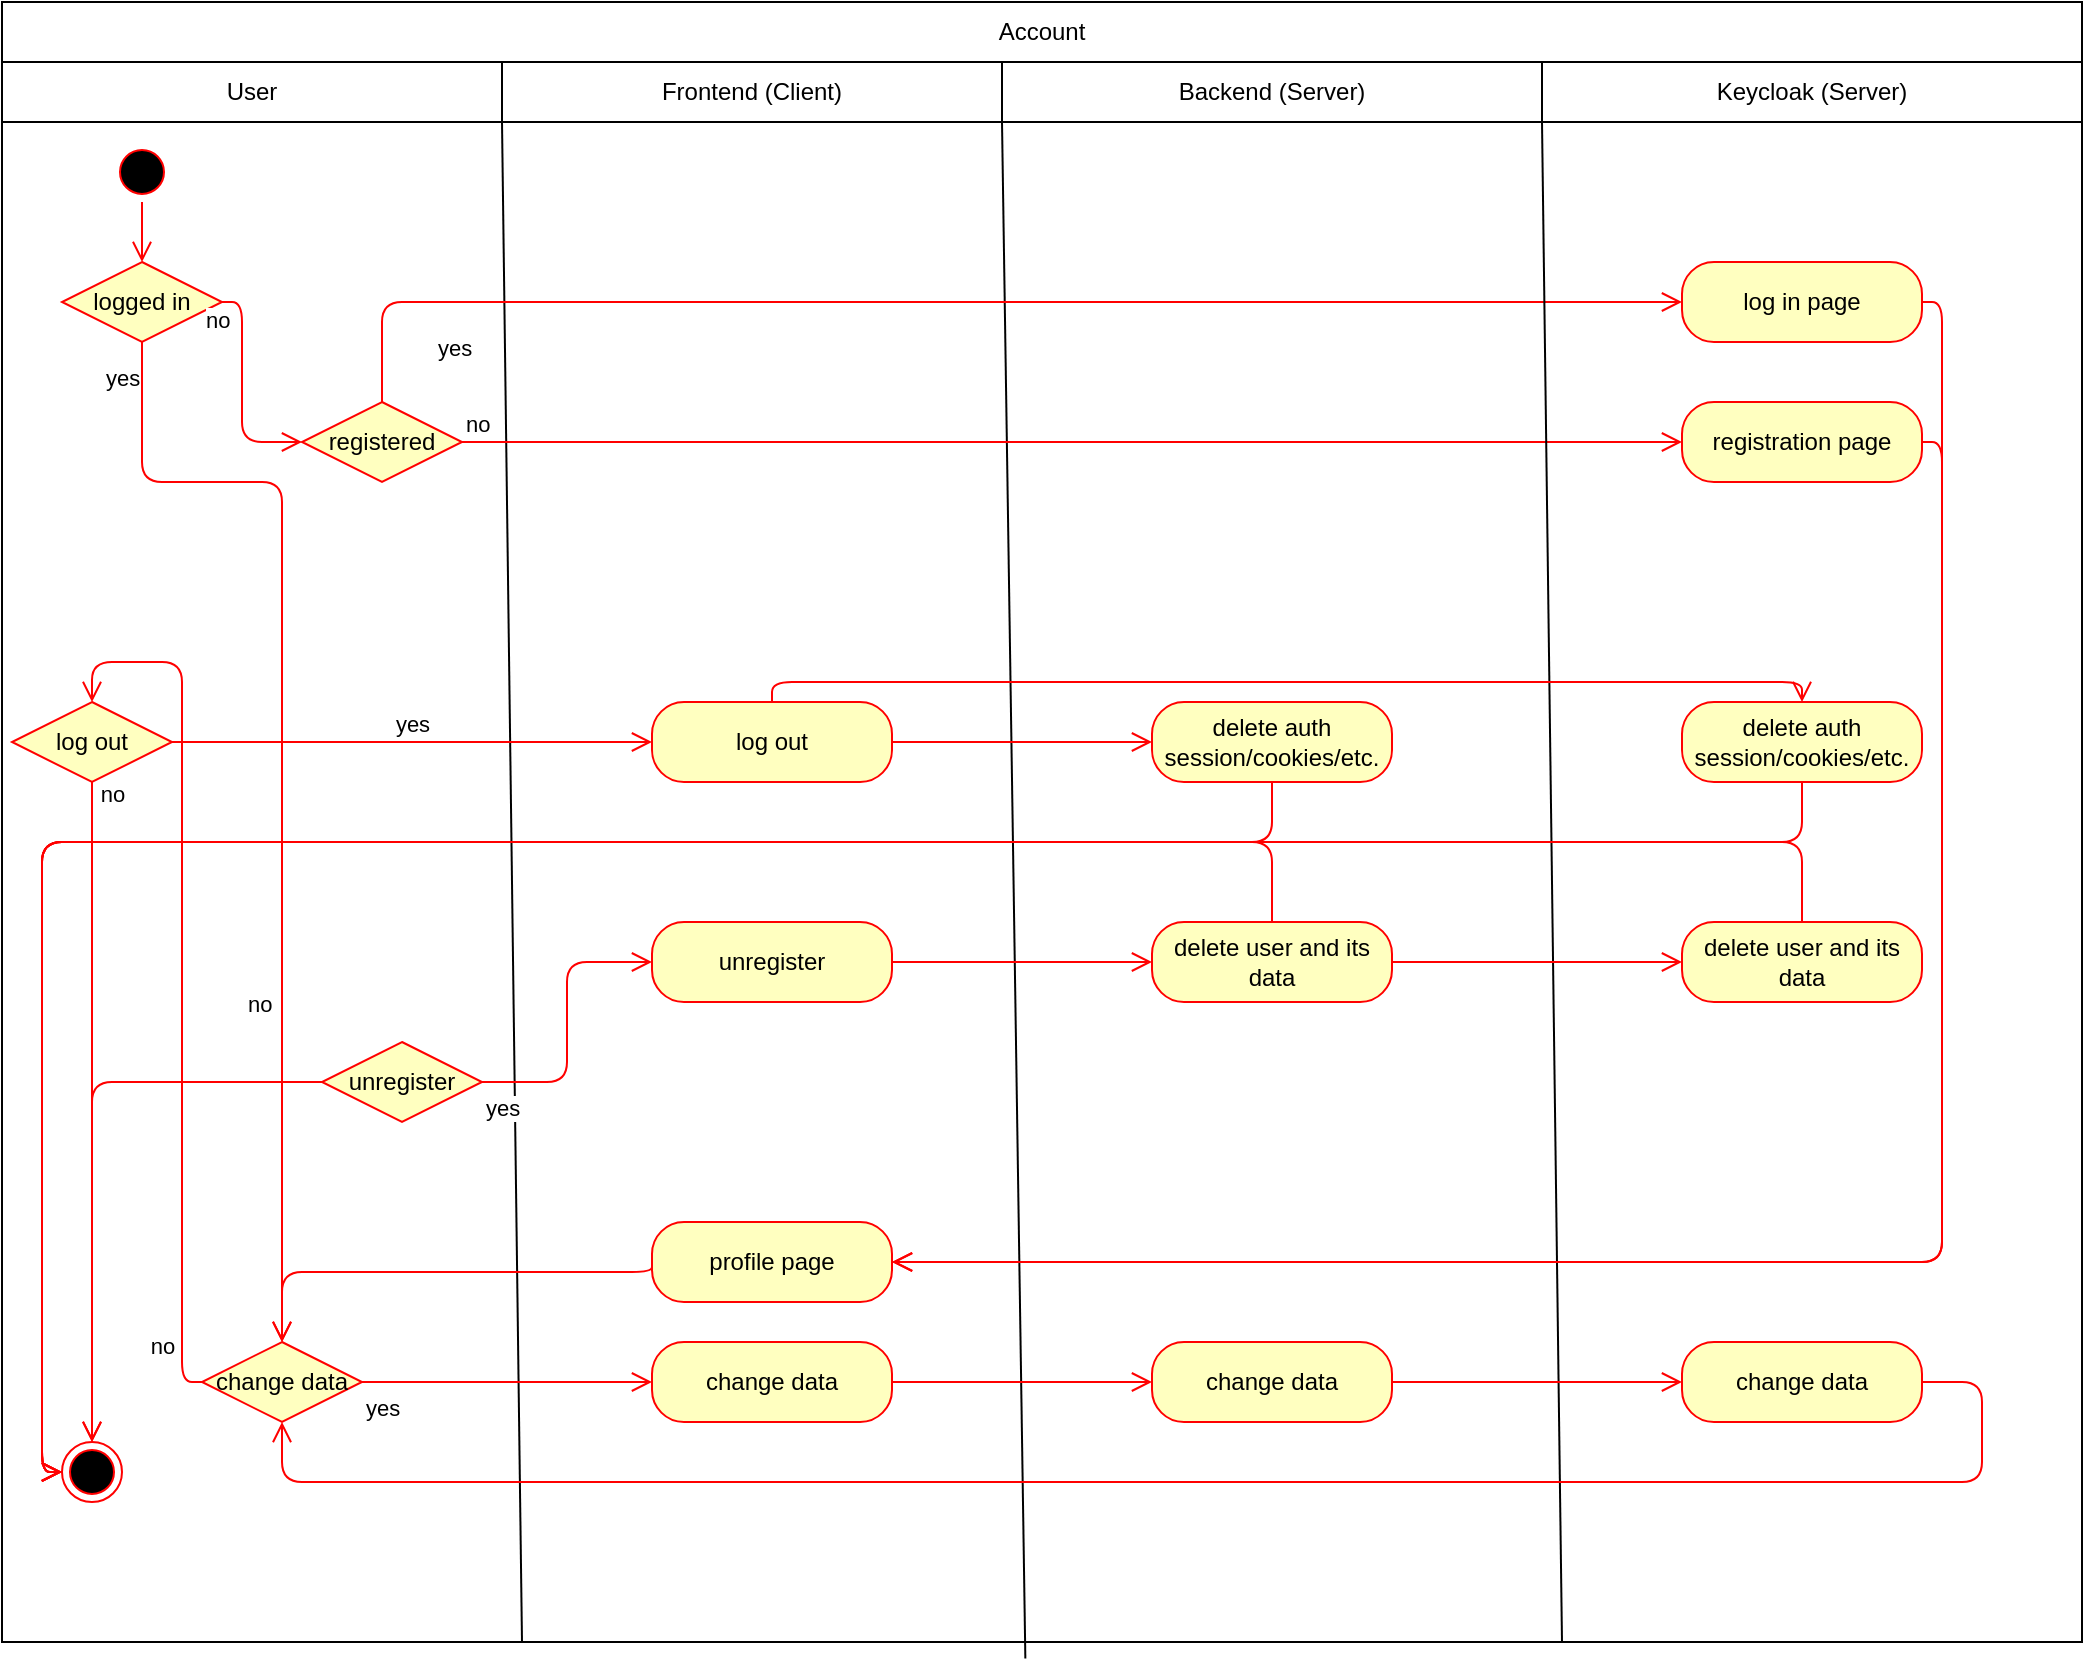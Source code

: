 <mxfile version="13.0.1" type="device"><diagram id="TftYf4eSX5IkXMC-KOhV" name="Page-1"><mxGraphModel dx="778" dy="643" grid="1" gridSize="10" guides="1" tooltips="1" connect="1" arrows="1" fold="1" page="1" pageScale="1" pageWidth="827" pageHeight="1169" math="0" shadow="0"><root><mxCell id="0"/><mxCell id="1" parent="0"/><mxCell id="R9UDLaQCCpAe5Ds_EUn3-157" value="" style="rounded=0;whiteSpace=wrap;html=1;" parent="1" vertex="1"><mxGeometry x="20" y="30" width="1040" height="820" as="geometry"/></mxCell><mxCell id="R9UDLaQCCpAe5Ds_EUn3-158" value="Account" style="rounded=0;whiteSpace=wrap;html=1;" parent="1" vertex="1"><mxGeometry x="20" y="30" width="1040" height="30" as="geometry"/></mxCell><mxCell id="R9UDLaQCCpAe5Ds_EUn3-159" value="User" style="rounded=0;whiteSpace=wrap;html=1;" parent="1" vertex="1"><mxGeometry x="20" y="60" width="250" height="30" as="geometry"/></mxCell><mxCell id="R9UDLaQCCpAe5Ds_EUn3-160" value="Backend (Server)" style="rounded=0;whiteSpace=wrap;html=1;" parent="1" vertex="1"><mxGeometry x="520" y="60" width="270" height="30" as="geometry"/></mxCell><mxCell id="R9UDLaQCCpAe5Ds_EUn3-161" value="Frontend (Client)" style="rounded=0;whiteSpace=wrap;html=1;" parent="1" vertex="1"><mxGeometry x="270" y="60" width="250" height="30" as="geometry"/></mxCell><mxCell id="R9UDLaQCCpAe5Ds_EUn3-189" value="" style="endArrow=none;html=1;entryX=1;entryY=1;entryDx=0;entryDy=0;exitX=0.492;exitY=1.01;exitDx=0;exitDy=0;exitPerimeter=0;" parent="1" source="R9UDLaQCCpAe5Ds_EUn3-157" edge="1" target="R9UDLaQCCpAe5Ds_EUn3-161"><mxGeometry width="50" height="50" relative="1" as="geometry"><mxPoint x="530" y="750" as="sourcePoint"/><mxPoint x="520" y="60" as="targetPoint"/></mxGeometry></mxCell><mxCell id="R9UDLaQCCpAe5Ds_EUn3-190" value="" style="endArrow=none;html=1;exitX=0.25;exitY=1;exitDx=0;exitDy=0;entryX=0;entryY=1;entryDx=0;entryDy=0;" parent="1" source="R9UDLaQCCpAe5Ds_EUn3-157" edge="1" target="R9UDLaQCCpAe5Ds_EUn3-161"><mxGeometry width="50" height="50" relative="1" as="geometry"><mxPoint x="269" y="587" as="sourcePoint"/><mxPoint x="269" y="80" as="targetPoint"/></mxGeometry></mxCell><mxCell id="R9UDLaQCCpAe5Ds_EUn3-211" value="" style="ellipse;html=1;shape=startState;fillColor=#000000;strokeColor=#ff0000;" parent="1" vertex="1"><mxGeometry x="75" y="100" width="30" height="30" as="geometry"/></mxCell><mxCell id="R9UDLaQCCpAe5Ds_EUn3-212" value="" style="edgeStyle=orthogonalEdgeStyle;html=1;verticalAlign=bottom;endArrow=open;endSize=8;strokeColor=#ff0000;entryX=0.5;entryY=0;entryDx=0;entryDy=0;" parent="1" source="R9UDLaQCCpAe5Ds_EUn3-211" target="R9UDLaQCCpAe5Ds_EUn3-215" edge="1"><mxGeometry relative="1" as="geometry"><mxPoint x="145" y="190" as="targetPoint"/></mxGeometry></mxCell><mxCell id="R9UDLaQCCpAe5Ds_EUn3-215" value="logged in" style="rhombus;whiteSpace=wrap;html=1;fillColor=#ffffc0;strokeColor=#ff0000;" parent="1" vertex="1"><mxGeometry x="50" y="160" width="80" height="40" as="geometry"/></mxCell><mxCell id="R9UDLaQCCpAe5Ds_EUn3-216" value="no" style="edgeStyle=orthogonalEdgeStyle;html=1;align=left;verticalAlign=bottom;endArrow=open;endSize=8;strokeColor=#ff0000;entryX=0;entryY=0.5;entryDx=0;entryDy=0;exitX=1;exitY=0.5;exitDx=0;exitDy=0;" parent="1" source="R9UDLaQCCpAe5Ds_EUn3-215" target="R9UDLaQCCpAe5Ds_EUn3-226" edge="1"><mxGeometry x="-0.5" y="-20" relative="1" as="geometry"><mxPoint x="280" y="180" as="targetPoint"/><mxPoint as="offset"/><Array as="points"><mxPoint x="140" y="180"/><mxPoint x="140" y="250"/></Array></mxGeometry></mxCell><mxCell id="R9UDLaQCCpAe5Ds_EUn3-217" value="yes" style="edgeStyle=orthogonalEdgeStyle;html=1;align=left;verticalAlign=top;endArrow=open;endSize=8;strokeColor=#ff0000;exitX=0.5;exitY=1;exitDx=0;exitDy=0;entryX=0.5;entryY=0;entryDx=0;entryDy=0;" parent="1" source="R9UDLaQCCpAe5Ds_EUn3-215" target="oETUjrXnyvR81d5Ycwze-12" edge="1"><mxGeometry x="-0.95" y="-22" relative="1" as="geometry"><mxPoint x="140" y="260" as="targetPoint"/><Array as="points"><mxPoint x="90" y="270"/><mxPoint x="160" y="270"/></Array><mxPoint x="2" y="-10" as="offset"/></mxGeometry></mxCell><mxCell id="R9UDLaQCCpAe5Ds_EUn3-219" value="" style="edgeStyle=orthogonalEdgeStyle;html=1;verticalAlign=bottom;endArrow=open;endSize=8;strokeColor=#ff0000;entryX=1;entryY=0.5;entryDx=0;entryDy=0;exitX=1;exitY=0.5;exitDx=0;exitDy=0;" parent="1" source="oETUjrXnyvR81d5Ycwze-3" target="R9UDLaQCCpAe5Ds_EUn3-242" edge="1"><mxGeometry relative="1" as="geometry"><mxPoint x="655" y="260" as="targetPoint"/><mxPoint x="715.0" y="180" as="sourcePoint"/></mxGeometry></mxCell><mxCell id="R9UDLaQCCpAe5Ds_EUn3-225" value="" style="ellipse;html=1;shape=endState;fillColor=#000000;strokeColor=#ff0000;" parent="1" vertex="1"><mxGeometry x="50" y="750" width="30" height="30" as="geometry"/></mxCell><mxCell id="R9UDLaQCCpAe5Ds_EUn3-226" value="registered" style="rhombus;whiteSpace=wrap;html=1;fillColor=#ffffc0;strokeColor=#ff0000;" parent="1" vertex="1"><mxGeometry x="170" y="230" width="80" height="40" as="geometry"/></mxCell><mxCell id="R9UDLaQCCpAe5Ds_EUn3-227" value="no" style="edgeStyle=orthogonalEdgeStyle;html=1;align=left;verticalAlign=bottom;endArrow=open;endSize=8;strokeColor=#ff0000;entryX=0;entryY=0.5;entryDx=0;entryDy=0;" parent="1" source="R9UDLaQCCpAe5Ds_EUn3-226" target="oETUjrXnyvR81d5Ycwze-4" edge="1"><mxGeometry x="-1" relative="1" as="geometry"><mxPoint x="345" y="250" as="targetPoint"/></mxGeometry></mxCell><mxCell id="R9UDLaQCCpAe5Ds_EUn3-228" value="yes" style="edgeStyle=orthogonalEdgeStyle;html=1;align=left;verticalAlign=top;endArrow=open;endSize=8;strokeColor=#ff0000;exitX=0.5;exitY=0;exitDx=0;exitDy=0;entryX=0;entryY=0.5;entryDx=0;entryDy=0;" parent="1" source="R9UDLaQCCpAe5Ds_EUn3-226" target="oETUjrXnyvR81d5Ycwze-3" edge="1"><mxGeometry x="-0.784" y="-10" relative="1" as="geometry"><mxPoint x="205" y="330" as="targetPoint"/><mxPoint as="offset"/></mxGeometry></mxCell><mxCell id="R9UDLaQCCpAe5Ds_EUn3-242" value="profile page" style="rounded=1;whiteSpace=wrap;html=1;arcSize=40;fontColor=#000000;fillColor=#ffffc0;strokeColor=#ff0000;" parent="1" vertex="1"><mxGeometry x="345" y="640" width="120" height="40" as="geometry"/></mxCell><mxCell id="R9UDLaQCCpAe5Ds_EUn3-246" value="log out" style="rhombus;whiteSpace=wrap;html=1;fillColor=#ffffc0;strokeColor=#ff0000;" parent="1" vertex="1"><mxGeometry x="25" y="380" width="80" height="40" as="geometry"/></mxCell><mxCell id="R9UDLaQCCpAe5Ds_EUn3-249" value="log out" style="rounded=1;whiteSpace=wrap;html=1;arcSize=40;fontColor=#000000;fillColor=#ffffc0;strokeColor=#ff0000;" parent="1" vertex="1"><mxGeometry x="345" y="380" width="120" height="40" as="geometry"/></mxCell><mxCell id="R9UDLaQCCpAe5Ds_EUn3-250" value="yes" style="edgeStyle=orthogonalEdgeStyle;html=1;verticalAlign=bottom;endArrow=open;endSize=8;strokeColor=#ff0000;exitX=1;exitY=0.5;exitDx=0;exitDy=0;entryX=0;entryY=0.5;entryDx=0;entryDy=0;" parent="1" source="R9UDLaQCCpAe5Ds_EUn3-246" target="R9UDLaQCCpAe5Ds_EUn3-249" edge="1"><mxGeometry relative="1" as="geometry"><mxPoint x="410" y="550" as="targetPoint"/></mxGeometry></mxCell><mxCell id="R9UDLaQCCpAe5Ds_EUn3-251" value="" style="edgeStyle=orthogonalEdgeStyle;html=1;verticalAlign=bottom;endArrow=open;endSize=8;strokeColor=#ff0000;exitX=1;exitY=0.5;exitDx=0;exitDy=0;" parent="1" source="R9UDLaQCCpAe5Ds_EUn3-249" target="R9UDLaQCCpAe5Ds_EUn3-252" edge="1"><mxGeometry relative="1" as="geometry"><mxPoint x="705" y="399" as="targetPoint"/><mxPoint x="485" y="399" as="sourcePoint"/></mxGeometry></mxCell><mxCell id="R9UDLaQCCpAe5Ds_EUn3-252" value="delete auth session/cookies/etc." style="rounded=1;whiteSpace=wrap;html=1;arcSize=40;fontColor=#000000;fillColor=#ffffc0;strokeColor=#ff0000;" parent="1" vertex="1"><mxGeometry x="595" y="380" width="120" height="40" as="geometry"/></mxCell><mxCell id="R9UDLaQCCpAe5Ds_EUn3-255" value="" style="edgeStyle=orthogonalEdgeStyle;html=1;verticalAlign=bottom;endArrow=open;endSize=8;strokeColor=#ff0000;exitX=0.5;exitY=1;exitDx=0;exitDy=0;entryX=0;entryY=0.5;entryDx=0;entryDy=0;" parent="1" source="R9UDLaQCCpAe5Ds_EUn3-252" target="R9UDLaQCCpAe5Ds_EUn3-225" edge="1"><mxGeometry relative="1" as="geometry"><mxPoint x="70" y="660" as="targetPoint"/><mxPoint x="605" y="360" as="sourcePoint"/><Array as="points"><mxPoint x="655" y="450"/><mxPoint x="40" y="450"/><mxPoint x="40" y="765"/></Array></mxGeometry></mxCell><mxCell id="R9UDLaQCCpAe5Ds_EUn3-256" value="unregister" style="rhombus;whiteSpace=wrap;html=1;fillColor=#ffffc0;strokeColor=#ff0000;" parent="1" vertex="1"><mxGeometry x="180" y="550" width="80" height="40" as="geometry"/></mxCell><mxCell id="R9UDLaQCCpAe5Ds_EUn3-257" value="no" style="edgeStyle=orthogonalEdgeStyle;html=1;align=left;verticalAlign=bottom;endArrow=open;endSize=8;strokeColor=#ff0000;exitX=0;exitY=0.5;exitDx=0;exitDy=0;entryX=0.5;entryY=0;entryDx=0;entryDy=0;" parent="1" source="R9UDLaQCCpAe5Ds_EUn3-256" target="R9UDLaQCCpAe5Ds_EUn3-225" edge="1"><mxGeometry x="-0.733" y="-30" relative="1" as="geometry"><mxPoint x="340" y="650" as="targetPoint"/><mxPoint as="offset"/><Array as="points"><mxPoint x="65" y="570"/></Array></mxGeometry></mxCell><mxCell id="R9UDLaQCCpAe5Ds_EUn3-258" value="yes" style="edgeStyle=orthogonalEdgeStyle;html=1;align=left;verticalAlign=top;endArrow=open;endSize=8;strokeColor=#ff0000;entryX=0;entryY=0.5;entryDx=0;entryDy=0;" parent="1" source="R9UDLaQCCpAe5Ds_EUn3-256" target="R9UDLaQCCpAe5Ds_EUn3-261" edge="1"><mxGeometry x="-1" relative="1" as="geometry"><mxPoint x="200" y="730" as="targetPoint"/></mxGeometry></mxCell><mxCell id="R9UDLaQCCpAe5Ds_EUn3-259" value="no" style="edgeStyle=orthogonalEdgeStyle;html=1;verticalAlign=bottom;endArrow=open;endSize=8;strokeColor=#ff0000;exitX=0.5;exitY=1;exitDx=0;exitDy=0;entryX=0.5;entryY=0;entryDx=0;entryDy=0;" parent="1" source="R9UDLaQCCpAe5Ds_EUn3-246" target="R9UDLaQCCpAe5Ds_EUn3-225" edge="1"><mxGeometry x="-0.913" y="10" relative="1" as="geometry"><mxPoint x="90" y="650" as="targetPoint"/><mxPoint x="140" y="410" as="sourcePoint"/><mxPoint as="offset"/></mxGeometry></mxCell><mxCell id="R9UDLaQCCpAe5Ds_EUn3-261" value="unregister" style="rounded=1;whiteSpace=wrap;html=1;arcSize=40;fontColor=#000000;fillColor=#ffffc0;strokeColor=#ff0000;" parent="1" vertex="1"><mxGeometry x="345" y="490" width="120" height="40" as="geometry"/></mxCell><mxCell id="R9UDLaQCCpAe5Ds_EUn3-262" value="" style="edgeStyle=orthogonalEdgeStyle;html=1;verticalAlign=bottom;endArrow=open;endSize=8;strokeColor=#ff0000;exitX=1;exitY=0.5;exitDx=0;exitDy=0;entryX=0;entryY=0.5;entryDx=0;entryDy=0;" parent="1" source="R9UDLaQCCpAe5Ds_EUn3-261" target="R9UDLaQCCpAe5Ds_EUn3-265" edge="1"><mxGeometry relative="1" as="geometry"><mxPoint x="405" y="650" as="targetPoint"/></mxGeometry></mxCell><mxCell id="R9UDLaQCCpAe5Ds_EUn3-264" value="" style="edgeStyle=orthogonalEdgeStyle;html=1;verticalAlign=bottom;endArrow=open;endSize=8;strokeColor=#ff0000;exitX=0;exitY=0.5;exitDx=0;exitDy=0;entryX=0.5;entryY=0;entryDx=0;entryDy=0;" parent="1" source="R9UDLaQCCpAe5Ds_EUn3-242" target="oETUjrXnyvR81d5Ycwze-12" edge="1"><mxGeometry relative="1" as="geometry"><mxPoint x="355" y="410" as="targetPoint"/><mxPoint x="140" y="410" as="sourcePoint"/><Array as="points"><mxPoint x="345" y="665"/><mxPoint x="160" y="665"/></Array></mxGeometry></mxCell><mxCell id="R9UDLaQCCpAe5Ds_EUn3-265" value="delete user and its data" style="rounded=1;whiteSpace=wrap;html=1;arcSize=40;fontColor=#000000;fillColor=#ffffc0;strokeColor=#ff0000;" parent="1" vertex="1"><mxGeometry x="595" y="490" width="120" height="40" as="geometry"/></mxCell><mxCell id="R9UDLaQCCpAe5Ds_EUn3-266" value="" style="edgeStyle=orthogonalEdgeStyle;html=1;verticalAlign=bottom;endArrow=open;endSize=8;strokeColor=#ff0000;exitX=0.5;exitY=0;exitDx=0;exitDy=0;entryX=0;entryY=0.5;entryDx=0;entryDy=0;" parent="1" source="R9UDLaQCCpAe5Ds_EUn3-265" target="R9UDLaQCCpAe5Ds_EUn3-225" edge="1"><mxGeometry relative="1" as="geometry"><mxPoint x="60" y="660" as="targetPoint"/><Array as="points"><mxPoint x="655" y="450"/><mxPoint x="40" y="450"/><mxPoint x="40" y="765"/></Array></mxGeometry></mxCell><mxCell id="oETUjrXnyvR81d5Ycwze-1" value="Keycloak (Server)" style="rounded=0;whiteSpace=wrap;html=1;" vertex="1" parent="1"><mxGeometry x="790" y="60" width="270" height="30" as="geometry"/></mxCell><mxCell id="oETUjrXnyvR81d5Ycwze-2" value="" style="endArrow=none;html=1;exitX=0.75;exitY=1;exitDx=0;exitDy=0;entryX=1;entryY=1;entryDx=0;entryDy=0;" edge="1" parent="1" source="R9UDLaQCCpAe5Ds_EUn3-157" target="R9UDLaQCCpAe5Ds_EUn3-160"><mxGeometry width="50" height="50" relative="1" as="geometry"><mxPoint x="550" y="760" as="sourcePoint"/><mxPoint x="790" y="83" as="targetPoint"/></mxGeometry></mxCell><mxCell id="oETUjrXnyvR81d5Ycwze-3" value="log in page" style="rounded=1;whiteSpace=wrap;html=1;arcSize=40;fontColor=#000000;fillColor=#ffffc0;strokeColor=#ff0000;" vertex="1" parent="1"><mxGeometry x="860" y="160" width="120" height="40" as="geometry"/></mxCell><mxCell id="oETUjrXnyvR81d5Ycwze-4" value="registration page" style="rounded=1;whiteSpace=wrap;html=1;arcSize=40;fontColor=#000000;fillColor=#ffffc0;strokeColor=#ff0000;" vertex="1" parent="1"><mxGeometry x="860" y="230" width="120" height="40" as="geometry"/></mxCell><mxCell id="oETUjrXnyvR81d5Ycwze-5" value="" style="edgeStyle=orthogonalEdgeStyle;html=1;verticalAlign=bottom;endArrow=open;endSize=8;strokeColor=#ff0000;entryX=1;entryY=0.5;entryDx=0;entryDy=0;exitX=1;exitY=0.5;exitDx=0;exitDy=0;" edge="1" parent="1" source="oETUjrXnyvR81d5Ycwze-4" target="R9UDLaQCCpAe5Ds_EUn3-242"><mxGeometry relative="1" as="geometry"><mxPoint x="475" y="670" as="targetPoint"/><mxPoint x="990" y="190" as="sourcePoint"/><Array as="points"><mxPoint x="990" y="250"/><mxPoint x="990" y="660"/></Array></mxGeometry></mxCell><mxCell id="oETUjrXnyvR81d5Ycwze-6" value="delete auth session/cookies/etc." style="rounded=1;whiteSpace=wrap;html=1;arcSize=40;fontColor=#000000;fillColor=#ffffc0;strokeColor=#ff0000;" vertex="1" parent="1"><mxGeometry x="860" y="380" width="120" height="40" as="geometry"/></mxCell><mxCell id="oETUjrXnyvR81d5Ycwze-7" value="" style="edgeStyle=orthogonalEdgeStyle;html=1;verticalAlign=bottom;endArrow=open;endSize=8;strokeColor=#ff0000;exitX=0.5;exitY=0;exitDx=0;exitDy=0;entryX=0.5;entryY=0;entryDx=0;entryDy=0;" edge="1" parent="1" source="R9UDLaQCCpAe5Ds_EUn3-249" target="oETUjrXnyvR81d5Ycwze-6"><mxGeometry relative="1" as="geometry"><mxPoint x="860" y="399.5" as="targetPoint"/><mxPoint x="730" y="399.5" as="sourcePoint"/></mxGeometry></mxCell><mxCell id="oETUjrXnyvR81d5Ycwze-8" value="" style="edgeStyle=orthogonalEdgeStyle;html=1;verticalAlign=bottom;endArrow=open;endSize=8;strokeColor=#ff0000;exitX=0.5;exitY=1;exitDx=0;exitDy=0;entryX=0;entryY=0.5;entryDx=0;entryDy=0;" edge="1" parent="1" source="oETUjrXnyvR81d5Ycwze-6" target="R9UDLaQCCpAe5Ds_EUn3-225"><mxGeometry relative="1" as="geometry"><mxPoint x="70" y="660" as="targetPoint"/><mxPoint x="665" y="430" as="sourcePoint"/><Array as="points"><mxPoint x="920" y="450"/><mxPoint x="40" y="450"/><mxPoint x="40" y="765"/></Array></mxGeometry></mxCell><mxCell id="oETUjrXnyvR81d5Ycwze-9" value="delete user and its data" style="rounded=1;whiteSpace=wrap;html=1;arcSize=40;fontColor=#000000;fillColor=#ffffc0;strokeColor=#ff0000;" vertex="1" parent="1"><mxGeometry x="860" y="490" width="120" height="40" as="geometry"/></mxCell><mxCell id="oETUjrXnyvR81d5Ycwze-10" value="" style="edgeStyle=orthogonalEdgeStyle;html=1;verticalAlign=bottom;endArrow=open;endSize=8;strokeColor=#ff0000;entryX=0;entryY=0.5;entryDx=0;entryDy=0;exitX=1;exitY=0.5;exitDx=0;exitDy=0;" edge="1" parent="1" source="R9UDLaQCCpAe5Ds_EUn3-265" target="oETUjrXnyvR81d5Ycwze-9"><mxGeometry relative="1" as="geometry"><mxPoint x="605" y="520" as="targetPoint"/><mxPoint x="740" y="510" as="sourcePoint"/></mxGeometry></mxCell><mxCell id="oETUjrXnyvR81d5Ycwze-11" value="" style="edgeStyle=orthogonalEdgeStyle;html=1;verticalAlign=bottom;endArrow=open;endSize=8;strokeColor=#ff0000;entryX=0;entryY=0.5;entryDx=0;entryDy=0;exitX=0.5;exitY=0;exitDx=0;exitDy=0;" edge="1" parent="1" source="oETUjrXnyvR81d5Ycwze-9" target="R9UDLaQCCpAe5Ds_EUn3-225"><mxGeometry relative="1" as="geometry"><mxPoint x="465" y="450" as="targetPoint"/><mxPoint x="665" y="500" as="sourcePoint"/><Array as="points"><mxPoint x="920" y="450"/><mxPoint x="40" y="450"/></Array></mxGeometry></mxCell><mxCell id="oETUjrXnyvR81d5Ycwze-12" value="change data" style="rhombus;whiteSpace=wrap;html=1;fillColor=#ffffc0;strokeColor=#ff0000;" vertex="1" parent="1"><mxGeometry x="120" y="700" width="80" height="40" as="geometry"/></mxCell><mxCell id="oETUjrXnyvR81d5Ycwze-13" value="no" style="edgeStyle=orthogonalEdgeStyle;html=1;verticalAlign=bottom;endArrow=open;endSize=8;strokeColor=#ff0000;exitX=0;exitY=0.5;exitDx=0;exitDy=0;entryX=0.5;entryY=0;entryDx=0;entryDy=0;" edge="1" parent="1" source="oETUjrXnyvR81d5Ycwze-12" target="R9UDLaQCCpAe5Ds_EUn3-246"><mxGeometry x="-0.913" y="10" relative="1" as="geometry"><mxPoint x="100" y="660" as="targetPoint"/><mxPoint x="100" y="430" as="sourcePoint"/><mxPoint as="offset"/><Array as="points"><mxPoint x="110" y="720"/><mxPoint x="110" y="360"/><mxPoint x="65" y="360"/></Array></mxGeometry></mxCell><mxCell id="oETUjrXnyvR81d5Ycwze-14" value="change data" style="rounded=1;whiteSpace=wrap;html=1;arcSize=40;fontColor=#000000;fillColor=#ffffc0;strokeColor=#ff0000;" vertex="1" parent="1"><mxGeometry x="345" y="700" width="120" height="40" as="geometry"/></mxCell><mxCell id="oETUjrXnyvR81d5Ycwze-15" value="change data" style="rounded=1;whiteSpace=wrap;html=1;arcSize=40;fontColor=#000000;fillColor=#ffffc0;strokeColor=#ff0000;" vertex="1" parent="1"><mxGeometry x="595" y="700" width="120" height="40" as="geometry"/></mxCell><mxCell id="oETUjrXnyvR81d5Ycwze-16" value="change data" style="rounded=1;whiteSpace=wrap;html=1;arcSize=40;fontColor=#000000;fillColor=#ffffc0;strokeColor=#ff0000;" vertex="1" parent="1"><mxGeometry x="860" y="700" width="120" height="40" as="geometry"/></mxCell><mxCell id="oETUjrXnyvR81d5Ycwze-18" value="yes" style="edgeStyle=orthogonalEdgeStyle;html=1;align=left;verticalAlign=top;endArrow=open;endSize=8;strokeColor=#ff0000;entryX=0;entryY=0.5;entryDx=0;entryDy=0;exitX=1;exitY=0.5;exitDx=0;exitDy=0;" edge="1" parent="1" source="oETUjrXnyvR81d5Ycwze-12" target="oETUjrXnyvR81d5Ycwze-14"><mxGeometry x="-1" relative="1" as="geometry"><mxPoint x="355" y="520" as="targetPoint"/><mxPoint x="270" y="580" as="sourcePoint"/></mxGeometry></mxCell><mxCell id="oETUjrXnyvR81d5Ycwze-19" value="" style="edgeStyle=orthogonalEdgeStyle;html=1;align=left;verticalAlign=top;endArrow=open;endSize=8;strokeColor=#ff0000;entryX=0;entryY=0.5;entryDx=0;entryDy=0;exitX=1;exitY=0.5;exitDx=0;exitDy=0;" edge="1" parent="1" source="oETUjrXnyvR81d5Ycwze-14" target="oETUjrXnyvR81d5Ycwze-15"><mxGeometry x="-1" relative="1" as="geometry"><mxPoint x="477.5" y="764.5" as="targetPoint"/><mxPoint x="332.5" y="764.5" as="sourcePoint"/></mxGeometry></mxCell><mxCell id="oETUjrXnyvR81d5Ycwze-20" value="" style="edgeStyle=orthogonalEdgeStyle;html=1;align=left;verticalAlign=top;endArrow=open;endSize=8;strokeColor=#ff0000;entryX=0;entryY=0.5;entryDx=0;entryDy=0;exitX=1;exitY=0.5;exitDx=0;exitDy=0;" edge="1" parent="1" source="oETUjrXnyvR81d5Ycwze-15" target="oETUjrXnyvR81d5Ycwze-16"><mxGeometry x="-1" relative="1" as="geometry"><mxPoint x="605" y="730" as="targetPoint"/><mxPoint x="740" y="720" as="sourcePoint"/></mxGeometry></mxCell><mxCell id="oETUjrXnyvR81d5Ycwze-21" value="" style="edgeStyle=orthogonalEdgeStyle;html=1;align=left;verticalAlign=top;endArrow=open;endSize=8;strokeColor=#ff0000;exitX=1;exitY=0.5;exitDx=0;exitDy=0;entryX=0.5;entryY=1;entryDx=0;entryDy=0;" edge="1" parent="1" source="oETUjrXnyvR81d5Ycwze-16" target="oETUjrXnyvR81d5Ycwze-12"><mxGeometry x="-1" relative="1" as="geometry"><mxPoint x="870" y="730" as="targetPoint"/><mxPoint x="725" y="730" as="sourcePoint"/><Array as="points"><mxPoint x="1010" y="720"/><mxPoint x="1010" y="770"/><mxPoint x="160" y="770"/></Array></mxGeometry></mxCell></root></mxGraphModel></diagram></mxfile>